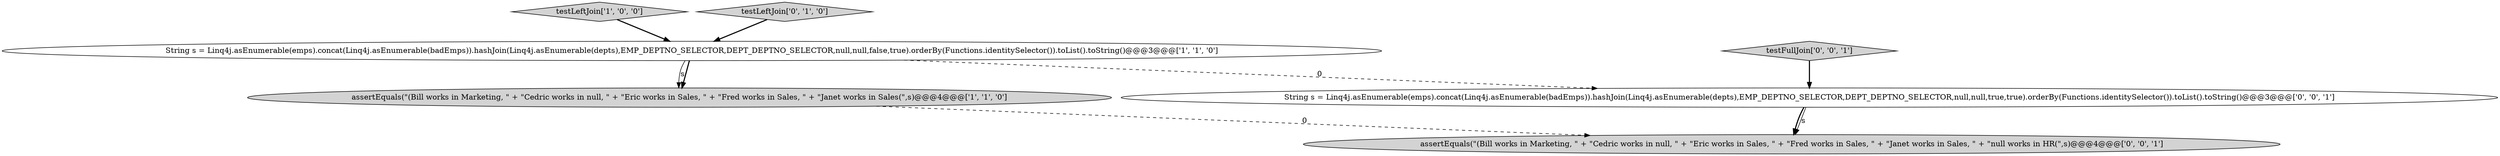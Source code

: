 digraph {
2 [style = filled, label = "testLeftJoin['1', '0', '0']", fillcolor = lightgray, shape = diamond image = "AAA0AAABBB1BBB"];
4 [style = filled, label = "assertEquals(\"(Bill works in Marketing, \" + \"Cedric works in null, \" + \"Eric works in Sales, \" + \"Fred works in Sales, \" + \"Janet works in Sales, \" + \"null works in HR(\",s)@@@4@@@['0', '0', '1']", fillcolor = lightgray, shape = ellipse image = "AAA0AAABBB3BBB"];
1 [style = filled, label = "assertEquals(\"(Bill works in Marketing, \" + \"Cedric works in null, \" + \"Eric works in Sales, \" + \"Fred works in Sales, \" + \"Janet works in Sales(\",s)@@@4@@@['1', '1', '0']", fillcolor = lightgray, shape = ellipse image = "AAA0AAABBB1BBB"];
6 [style = filled, label = "testFullJoin['0', '0', '1']", fillcolor = lightgray, shape = diamond image = "AAA0AAABBB3BBB"];
3 [style = filled, label = "testLeftJoin['0', '1', '0']", fillcolor = lightgray, shape = diamond image = "AAA0AAABBB2BBB"];
5 [style = filled, label = "String s = Linq4j.asEnumerable(emps).concat(Linq4j.asEnumerable(badEmps)).hashJoin(Linq4j.asEnumerable(depts),EMP_DEPTNO_SELECTOR,DEPT_DEPTNO_SELECTOR,null,null,true,true).orderBy(Functions.identitySelector()).toList().toString()@@@3@@@['0', '0', '1']", fillcolor = white, shape = ellipse image = "AAA0AAABBB3BBB"];
0 [style = filled, label = "String s = Linq4j.asEnumerable(emps).concat(Linq4j.asEnumerable(badEmps)).hashJoin(Linq4j.asEnumerable(depts),EMP_DEPTNO_SELECTOR,DEPT_DEPTNO_SELECTOR,null,null,false,true).orderBy(Functions.identitySelector()).toList().toString()@@@3@@@['1', '1', '0']", fillcolor = white, shape = ellipse image = "AAA0AAABBB1BBB"];
1->4 [style = dashed, label="0"];
6->5 [style = bold, label=""];
0->1 [style = solid, label="s"];
2->0 [style = bold, label=""];
5->4 [style = bold, label=""];
5->4 [style = solid, label="s"];
0->5 [style = dashed, label="0"];
0->1 [style = bold, label=""];
3->0 [style = bold, label=""];
}
